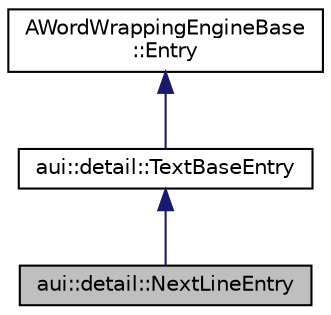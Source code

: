 digraph "aui::detail::NextLineEntry"
{
 // LATEX_PDF_SIZE
  edge [fontname="Helvetica",fontsize="10",labelfontname="Helvetica",labelfontsize="10"];
  node [fontname="Helvetica",fontsize="10",shape=record];
  Node1 [label="aui::detail::NextLineEntry",height=0.2,width=0.4,color="black", fillcolor="grey75", style="filled", fontcolor="black",tooltip=" "];
  Node2 -> Node1 [dir="back",color="midnightblue",fontsize="10",style="solid",fontname="Helvetica"];
  Node2 [label="aui::detail::TextBaseEntry",height=0.2,width=0.4,color="black", fillcolor="white", style="filled",URL="$classaui_1_1detail_1_1TextBaseEntry.html",tooltip=" "];
  Node3 -> Node2 [dir="back",color="midnightblue",fontsize="10",style="solid",fontname="Helvetica"];
  Node3 [label="AWordWrappingEngineBase\l::Entry",height=0.2,width=0.4,color="black", fillcolor="white", style="filled",URL="$classAWordWrappingEngineBase_1_1Entry.html",tooltip=" "];
}
